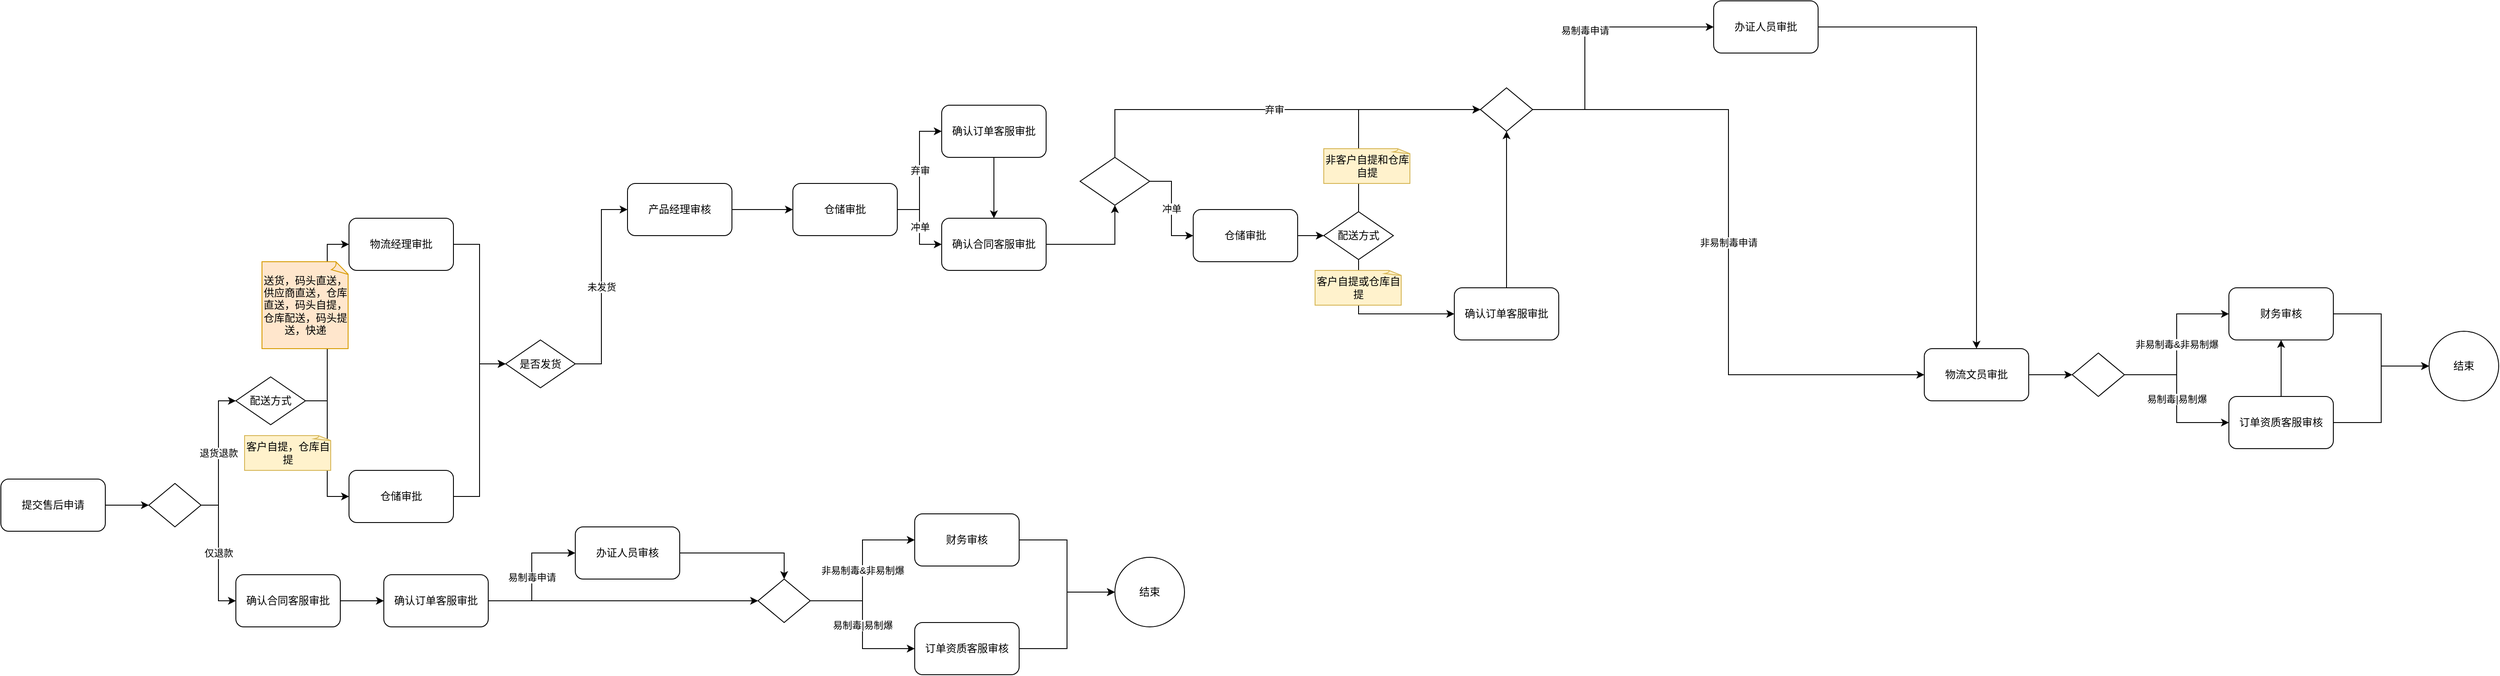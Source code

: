 <mxfile version="24.7.8">
  <diagram name="第 1 页" id="SgjhxsaGB7ZKhZ_KYJdp">
    <mxGraphModel dx="1434" dy="1933" grid="1" gridSize="10" guides="1" tooltips="1" connect="1" arrows="1" fold="1" page="1" pageScale="1" pageWidth="827" pageHeight="1169" math="0" shadow="0">
      <root>
        <mxCell id="0" />
        <mxCell id="1" parent="0" />
        <mxCell id="2tkVJGPMWqVFEjG8bunG-3" value="" style="edgeStyle=orthogonalEdgeStyle;rounded=0;orthogonalLoop=1;jettySize=auto;html=1;" edge="1" parent="1" source="2tkVJGPMWqVFEjG8bunG-1" target="2tkVJGPMWqVFEjG8bunG-2">
          <mxGeometry relative="1" as="geometry" />
        </mxCell>
        <mxCell id="2tkVJGPMWqVFEjG8bunG-1" value="提交售后申请" style="rounded=1;whiteSpace=wrap;html=1;" vertex="1" parent="1">
          <mxGeometry x="40" y="300" width="120" height="60" as="geometry" />
        </mxCell>
        <mxCell id="2tkVJGPMWqVFEjG8bunG-6" value="仅退款" style="edgeStyle=orthogonalEdgeStyle;rounded=0;orthogonalLoop=1;jettySize=auto;html=1;entryX=0;entryY=0.5;entryDx=0;entryDy=0;" edge="1" parent="1" source="2tkVJGPMWqVFEjG8bunG-2" target="2tkVJGPMWqVFEjG8bunG-5">
          <mxGeometry relative="1" as="geometry" />
        </mxCell>
        <mxCell id="2tkVJGPMWqVFEjG8bunG-27" value="退货退款" style="edgeStyle=orthogonalEdgeStyle;rounded=0;orthogonalLoop=1;jettySize=auto;html=1;entryX=0;entryY=0.5;entryDx=0;entryDy=0;" edge="1" parent="1" source="2tkVJGPMWqVFEjG8bunG-2" target="2tkVJGPMWqVFEjG8bunG-24">
          <mxGeometry relative="1" as="geometry" />
        </mxCell>
        <mxCell id="2tkVJGPMWqVFEjG8bunG-2" value="" style="rhombus;whiteSpace=wrap;html=1;" vertex="1" parent="1">
          <mxGeometry x="210" y="305" width="60" height="50" as="geometry" />
        </mxCell>
        <mxCell id="2tkVJGPMWqVFEjG8bunG-10" value="" style="edgeStyle=orthogonalEdgeStyle;rounded=0;orthogonalLoop=1;jettySize=auto;html=1;" edge="1" parent="1" source="2tkVJGPMWqVFEjG8bunG-5" target="2tkVJGPMWqVFEjG8bunG-8">
          <mxGeometry relative="1" as="geometry" />
        </mxCell>
        <mxCell id="2tkVJGPMWqVFEjG8bunG-5" value="确认合同客服审批" style="rounded=1;whiteSpace=wrap;html=1;" vertex="1" parent="1">
          <mxGeometry x="310" y="410" width="120" height="60" as="geometry" />
        </mxCell>
        <mxCell id="2tkVJGPMWqVFEjG8bunG-11" value="易制毒申请" style="edgeStyle=orthogonalEdgeStyle;rounded=0;orthogonalLoop=1;jettySize=auto;html=1;" edge="1" parent="1" source="2tkVJGPMWqVFEjG8bunG-8" target="2tkVJGPMWqVFEjG8bunG-9">
          <mxGeometry relative="1" as="geometry" />
        </mxCell>
        <mxCell id="2tkVJGPMWqVFEjG8bunG-15" style="edgeStyle=orthogonalEdgeStyle;rounded=0;orthogonalLoop=1;jettySize=auto;html=1;entryX=0;entryY=0.5;entryDx=0;entryDy=0;" edge="1" parent="1" source="2tkVJGPMWqVFEjG8bunG-8" target="2tkVJGPMWqVFEjG8bunG-13">
          <mxGeometry relative="1" as="geometry" />
        </mxCell>
        <mxCell id="2tkVJGPMWqVFEjG8bunG-8" value="确认订单客服审批" style="rounded=1;whiteSpace=wrap;html=1;" vertex="1" parent="1">
          <mxGeometry x="480" y="410" width="120" height="60" as="geometry" />
        </mxCell>
        <mxCell id="2tkVJGPMWqVFEjG8bunG-16" style="edgeStyle=orthogonalEdgeStyle;rounded=0;orthogonalLoop=1;jettySize=auto;html=1;entryX=0.5;entryY=0;entryDx=0;entryDy=0;" edge="1" parent="1" source="2tkVJGPMWqVFEjG8bunG-9" target="2tkVJGPMWqVFEjG8bunG-13">
          <mxGeometry relative="1" as="geometry" />
        </mxCell>
        <mxCell id="2tkVJGPMWqVFEjG8bunG-9" value="办证人员审核" style="rounded=1;whiteSpace=wrap;html=1;" vertex="1" parent="1">
          <mxGeometry x="700" y="355" width="120" height="60" as="geometry" />
        </mxCell>
        <mxCell id="2tkVJGPMWqVFEjG8bunG-23" style="edgeStyle=orthogonalEdgeStyle;rounded=0;orthogonalLoop=1;jettySize=auto;html=1;" edge="1" parent="1" source="2tkVJGPMWqVFEjG8bunG-12" target="2tkVJGPMWqVFEjG8bunG-21">
          <mxGeometry relative="1" as="geometry" />
        </mxCell>
        <mxCell id="2tkVJGPMWqVFEjG8bunG-12" value="财务审核" style="rounded=1;whiteSpace=wrap;html=1;" vertex="1" parent="1">
          <mxGeometry x="1090" y="340" width="120" height="60" as="geometry" />
        </mxCell>
        <mxCell id="2tkVJGPMWqVFEjG8bunG-18" value="非易制毒&amp;amp;非易制爆" style="edgeStyle=orthogonalEdgeStyle;rounded=0;orthogonalLoop=1;jettySize=auto;html=1;entryX=0;entryY=0.5;entryDx=0;entryDy=0;" edge="1" parent="1" source="2tkVJGPMWqVFEjG8bunG-13" target="2tkVJGPMWqVFEjG8bunG-12">
          <mxGeometry relative="1" as="geometry" />
        </mxCell>
        <mxCell id="2tkVJGPMWqVFEjG8bunG-19" value="易制毒|易制爆" style="edgeStyle=orthogonalEdgeStyle;rounded=0;orthogonalLoop=1;jettySize=auto;html=1;" edge="1" parent="1" source="2tkVJGPMWqVFEjG8bunG-13" target="2tkVJGPMWqVFEjG8bunG-17">
          <mxGeometry relative="1" as="geometry" />
        </mxCell>
        <mxCell id="2tkVJGPMWqVFEjG8bunG-13" value="" style="rhombus;whiteSpace=wrap;html=1;" vertex="1" parent="1">
          <mxGeometry x="910" y="415" width="60" height="50" as="geometry" />
        </mxCell>
        <mxCell id="2tkVJGPMWqVFEjG8bunG-22" style="edgeStyle=orthogonalEdgeStyle;rounded=0;orthogonalLoop=1;jettySize=auto;html=1;entryX=0;entryY=0.5;entryDx=0;entryDy=0;" edge="1" parent="1" source="2tkVJGPMWqVFEjG8bunG-17" target="2tkVJGPMWqVFEjG8bunG-21">
          <mxGeometry relative="1" as="geometry" />
        </mxCell>
        <mxCell id="2tkVJGPMWqVFEjG8bunG-17" value="订单资质客服审核" style="rounded=1;whiteSpace=wrap;html=1;" vertex="1" parent="1">
          <mxGeometry x="1090" y="465" width="120" height="60" as="geometry" />
        </mxCell>
        <mxCell id="2tkVJGPMWqVFEjG8bunG-21" value="结束" style="ellipse;whiteSpace=wrap;html=1;aspect=fixed;" vertex="1" parent="1">
          <mxGeometry x="1320" y="390" width="80" height="80" as="geometry" />
        </mxCell>
        <mxCell id="2tkVJGPMWqVFEjG8bunG-30" style="edgeStyle=orthogonalEdgeStyle;rounded=0;orthogonalLoop=1;jettySize=auto;html=1;entryX=0;entryY=0.5;entryDx=0;entryDy=0;" edge="1" parent="1" source="2tkVJGPMWqVFEjG8bunG-24" target="2tkVJGPMWqVFEjG8bunG-28">
          <mxGeometry relative="1" as="geometry" />
        </mxCell>
        <mxCell id="2tkVJGPMWqVFEjG8bunG-31" style="edgeStyle=orthogonalEdgeStyle;rounded=0;orthogonalLoop=1;jettySize=auto;html=1;entryX=0;entryY=0.5;entryDx=0;entryDy=0;" edge="1" parent="1" source="2tkVJGPMWqVFEjG8bunG-24" target="2tkVJGPMWqVFEjG8bunG-29">
          <mxGeometry relative="1" as="geometry" />
        </mxCell>
        <mxCell id="2tkVJGPMWqVFEjG8bunG-24" value="配送方式" style="rhombus;whiteSpace=wrap;html=1;" vertex="1" parent="1">
          <mxGeometry x="310" y="182.5" width="80" height="55" as="geometry" />
        </mxCell>
        <mxCell id="2tkVJGPMWqVFEjG8bunG-37" style="edgeStyle=orthogonalEdgeStyle;rounded=0;orthogonalLoop=1;jettySize=auto;html=1;entryX=0;entryY=0.5;entryDx=0;entryDy=0;" edge="1" parent="1" source="2tkVJGPMWqVFEjG8bunG-28" target="2tkVJGPMWqVFEjG8bunG-36">
          <mxGeometry relative="1" as="geometry" />
        </mxCell>
        <mxCell id="2tkVJGPMWqVFEjG8bunG-28" value="物流经理审批" style="rounded=1;whiteSpace=wrap;html=1;" vertex="1" parent="1">
          <mxGeometry x="440" width="120" height="60" as="geometry" />
        </mxCell>
        <mxCell id="2tkVJGPMWqVFEjG8bunG-39" style="edgeStyle=orthogonalEdgeStyle;rounded=0;orthogonalLoop=1;jettySize=auto;html=1;entryX=0;entryY=0.5;entryDx=0;entryDy=0;" edge="1" parent="1" source="2tkVJGPMWqVFEjG8bunG-29" target="2tkVJGPMWqVFEjG8bunG-36">
          <mxGeometry relative="1" as="geometry" />
        </mxCell>
        <mxCell id="2tkVJGPMWqVFEjG8bunG-29" value="仓储审批" style="rounded=1;whiteSpace=wrap;html=1;" vertex="1" parent="1">
          <mxGeometry x="440" y="290" width="120" height="60" as="geometry" />
        </mxCell>
        <mxCell id="2tkVJGPMWqVFEjG8bunG-33" value="送货，码头直送，供应商直送，仓库直送，码头自提，仓库配送，码头提送，快递" style="whiteSpace=wrap;html=1;shape=mxgraph.basic.document;fillColor=#ffe6cc;strokeColor=#d79b00;" vertex="1" parent="1">
          <mxGeometry x="340" y="50" width="100" height="100" as="geometry" />
        </mxCell>
        <mxCell id="2tkVJGPMWqVFEjG8bunG-35" value="客户自提，仓库自提" style="whiteSpace=wrap;html=1;shape=mxgraph.basic.document;fillColor=#fff2cc;strokeColor=#d6b656;" vertex="1" parent="1">
          <mxGeometry x="320" y="250" width="100" height="40" as="geometry" />
        </mxCell>
        <mxCell id="2tkVJGPMWqVFEjG8bunG-43" value="未发货" style="edgeStyle=orthogonalEdgeStyle;rounded=0;orthogonalLoop=1;jettySize=auto;html=1;entryX=0;entryY=0.5;entryDx=0;entryDy=0;" edge="1" parent="1" source="2tkVJGPMWqVFEjG8bunG-36" target="2tkVJGPMWqVFEjG8bunG-40">
          <mxGeometry relative="1" as="geometry" />
        </mxCell>
        <mxCell id="2tkVJGPMWqVFEjG8bunG-36" value="是否发货" style="rhombus;whiteSpace=wrap;html=1;" vertex="1" parent="1">
          <mxGeometry x="620" y="140" width="80" height="55" as="geometry" />
        </mxCell>
        <mxCell id="2tkVJGPMWqVFEjG8bunG-45" value="" style="edgeStyle=orthogonalEdgeStyle;rounded=0;orthogonalLoop=1;jettySize=auto;html=1;" edge="1" parent="1" source="2tkVJGPMWqVFEjG8bunG-40" target="2tkVJGPMWqVFEjG8bunG-41">
          <mxGeometry relative="1" as="geometry" />
        </mxCell>
        <mxCell id="2tkVJGPMWqVFEjG8bunG-40" value="产品经理审核" style="rounded=1;whiteSpace=wrap;html=1;" vertex="1" parent="1">
          <mxGeometry x="760" y="-40" width="120" height="60" as="geometry" />
        </mxCell>
        <mxCell id="2tkVJGPMWqVFEjG8bunG-46" value="弃审" style="edgeStyle=orthogonalEdgeStyle;rounded=0;orthogonalLoop=1;jettySize=auto;html=1;entryX=0;entryY=0.5;entryDx=0;entryDy=0;" edge="1" parent="1" source="2tkVJGPMWqVFEjG8bunG-41" target="2tkVJGPMWqVFEjG8bunG-42">
          <mxGeometry relative="1" as="geometry" />
        </mxCell>
        <mxCell id="2tkVJGPMWqVFEjG8bunG-48" value="冲单" style="edgeStyle=orthogonalEdgeStyle;rounded=0;orthogonalLoop=1;jettySize=auto;html=1;entryX=0;entryY=0.5;entryDx=0;entryDy=0;" edge="1" parent="1" source="2tkVJGPMWqVFEjG8bunG-41" target="2tkVJGPMWqVFEjG8bunG-47">
          <mxGeometry relative="1" as="geometry" />
        </mxCell>
        <mxCell id="2tkVJGPMWqVFEjG8bunG-41" value="仓储审批" style="rounded=1;whiteSpace=wrap;html=1;" vertex="1" parent="1">
          <mxGeometry x="950" y="-40" width="120" height="60" as="geometry" />
        </mxCell>
        <mxCell id="2tkVJGPMWqVFEjG8bunG-49" value="" style="edgeStyle=orthogonalEdgeStyle;rounded=0;orthogonalLoop=1;jettySize=auto;html=1;" edge="1" parent="1" source="2tkVJGPMWqVFEjG8bunG-42" target="2tkVJGPMWqVFEjG8bunG-47">
          <mxGeometry relative="1" as="geometry" />
        </mxCell>
        <mxCell id="2tkVJGPMWqVFEjG8bunG-42" value="确认订单客服审批" style="rounded=1;whiteSpace=wrap;html=1;" vertex="1" parent="1">
          <mxGeometry x="1121" y="-130" width="120" height="60" as="geometry" />
        </mxCell>
        <mxCell id="2tkVJGPMWqVFEjG8bunG-51" style="edgeStyle=orthogonalEdgeStyle;rounded=0;orthogonalLoop=1;jettySize=auto;html=1;entryX=0.5;entryY=1;entryDx=0;entryDy=0;" edge="1" parent="1" source="2tkVJGPMWqVFEjG8bunG-47" target="2tkVJGPMWqVFEjG8bunG-50">
          <mxGeometry relative="1" as="geometry" />
        </mxCell>
        <mxCell id="2tkVJGPMWqVFEjG8bunG-47" value="确认合同客服审批" style="rounded=1;whiteSpace=wrap;html=1;" vertex="1" parent="1">
          <mxGeometry x="1121" width="120" height="60" as="geometry" />
        </mxCell>
        <mxCell id="2tkVJGPMWqVFEjG8bunG-55" value="冲单" style="edgeStyle=orthogonalEdgeStyle;rounded=0;orthogonalLoop=1;jettySize=auto;html=1;entryX=0;entryY=0.5;entryDx=0;entryDy=0;" edge="1" parent="1" source="2tkVJGPMWqVFEjG8bunG-50" target="2tkVJGPMWqVFEjG8bunG-53">
          <mxGeometry relative="1" as="geometry" />
        </mxCell>
        <mxCell id="2tkVJGPMWqVFEjG8bunG-58" value="弃审" style="edgeStyle=orthogonalEdgeStyle;rounded=0;orthogonalLoop=1;jettySize=auto;html=1;entryX=0;entryY=0.5;entryDx=0;entryDy=0;" edge="1" parent="1" source="2tkVJGPMWqVFEjG8bunG-50" target="2tkVJGPMWqVFEjG8bunG-56">
          <mxGeometry relative="1" as="geometry">
            <Array as="points">
              <mxPoint x="1320" y="-125" />
            </Array>
          </mxGeometry>
        </mxCell>
        <mxCell id="2tkVJGPMWqVFEjG8bunG-50" value="" style="rhombus;whiteSpace=wrap;html=1;" vertex="1" parent="1">
          <mxGeometry x="1280" y="-70" width="80" height="55" as="geometry" />
        </mxCell>
        <mxCell id="2tkVJGPMWqVFEjG8bunG-72" style="edgeStyle=orthogonalEdgeStyle;rounded=0;orthogonalLoop=1;jettySize=auto;html=1;entryX=0.5;entryY=0;entryDx=0;entryDy=0;" edge="1" parent="1" source="2tkVJGPMWqVFEjG8bunG-52" target="2tkVJGPMWqVFEjG8bunG-71">
          <mxGeometry relative="1" as="geometry" />
        </mxCell>
        <mxCell id="2tkVJGPMWqVFEjG8bunG-52" value="办证人员审批" style="rounded=1;whiteSpace=wrap;html=1;" vertex="1" parent="1">
          <mxGeometry x="2008" y="-250" width="120" height="60" as="geometry" />
        </mxCell>
        <mxCell id="2tkVJGPMWqVFEjG8bunG-61" value="" style="edgeStyle=orthogonalEdgeStyle;rounded=0;orthogonalLoop=1;jettySize=auto;html=1;" edge="1" parent="1" source="2tkVJGPMWqVFEjG8bunG-53" target="2tkVJGPMWqVFEjG8bunG-60">
          <mxGeometry relative="1" as="geometry" />
        </mxCell>
        <mxCell id="2tkVJGPMWqVFEjG8bunG-53" value="仓储审批" style="rounded=1;whiteSpace=wrap;html=1;" vertex="1" parent="1">
          <mxGeometry x="1410" y="-10" width="120" height="60" as="geometry" />
        </mxCell>
        <mxCell id="2tkVJGPMWqVFEjG8bunG-59" value="易制毒申请" style="edgeStyle=orthogonalEdgeStyle;rounded=0;orthogonalLoop=1;jettySize=auto;html=1;" edge="1" parent="1" source="2tkVJGPMWqVFEjG8bunG-56" target="2tkVJGPMWqVFEjG8bunG-52">
          <mxGeometry relative="1" as="geometry">
            <Array as="points">
              <mxPoint x="1860" y="-125" />
              <mxPoint x="1860" y="-220" />
            </Array>
          </mxGeometry>
        </mxCell>
        <mxCell id="2tkVJGPMWqVFEjG8bunG-73" value="非易制毒申请" style="edgeStyle=orthogonalEdgeStyle;rounded=0;orthogonalLoop=1;jettySize=auto;html=1;entryX=0;entryY=0.5;entryDx=0;entryDy=0;" edge="1" parent="1" source="2tkVJGPMWqVFEjG8bunG-56" target="2tkVJGPMWqVFEjG8bunG-71">
          <mxGeometry relative="1" as="geometry" />
        </mxCell>
        <mxCell id="2tkVJGPMWqVFEjG8bunG-56" value="" style="rhombus;whiteSpace=wrap;html=1;" vertex="1" parent="1">
          <mxGeometry x="1740" y="-150" width="60" height="50" as="geometry" />
        </mxCell>
        <mxCell id="2tkVJGPMWqVFEjG8bunG-66" style="edgeStyle=orthogonalEdgeStyle;rounded=0;orthogonalLoop=1;jettySize=auto;html=1;entryX=0;entryY=0.5;entryDx=0;entryDy=0;" edge="1" parent="1" source="2tkVJGPMWqVFEjG8bunG-60" target="2tkVJGPMWqVFEjG8bunG-56">
          <mxGeometry relative="1" as="geometry">
            <Array as="points">
              <mxPoint x="1600" y="-125" />
            </Array>
          </mxGeometry>
        </mxCell>
        <mxCell id="2tkVJGPMWqVFEjG8bunG-69" style="edgeStyle=orthogonalEdgeStyle;rounded=0;orthogonalLoop=1;jettySize=auto;html=1;entryX=0;entryY=0.5;entryDx=0;entryDy=0;exitX=0.5;exitY=1;exitDx=0;exitDy=0;" edge="1" parent="1" source="2tkVJGPMWqVFEjG8bunG-60" target="2tkVJGPMWqVFEjG8bunG-63">
          <mxGeometry relative="1" as="geometry" />
        </mxCell>
        <mxCell id="2tkVJGPMWqVFEjG8bunG-60" value="配送方式" style="rhombus;whiteSpace=wrap;html=1;" vertex="1" parent="1">
          <mxGeometry x="1560" y="-7.5" width="80" height="55" as="geometry" />
        </mxCell>
        <mxCell id="2tkVJGPMWqVFEjG8bunG-62" value="非客户自提和仓库自提" style="whiteSpace=wrap;html=1;shape=mxgraph.basic.document;fillColor=#fff2cc;strokeColor=#d6b656;" vertex="1" parent="1">
          <mxGeometry x="1560" y="-80" width="100" height="40" as="geometry" />
        </mxCell>
        <mxCell id="2tkVJGPMWqVFEjG8bunG-70" style="edgeStyle=orthogonalEdgeStyle;rounded=0;orthogonalLoop=1;jettySize=auto;html=1;entryX=0.5;entryY=1;entryDx=0;entryDy=0;" edge="1" parent="1" source="2tkVJGPMWqVFEjG8bunG-63" target="2tkVJGPMWqVFEjG8bunG-56">
          <mxGeometry relative="1" as="geometry" />
        </mxCell>
        <mxCell id="2tkVJGPMWqVFEjG8bunG-63" value="确认订单客服审批" style="rounded=1;whiteSpace=wrap;html=1;" vertex="1" parent="1">
          <mxGeometry x="1710" y="80" width="120" height="60" as="geometry" />
        </mxCell>
        <mxCell id="2tkVJGPMWqVFEjG8bunG-67" value="客户自提或仓库自提" style="whiteSpace=wrap;html=1;shape=mxgraph.basic.document;fillColor=#fff2cc;strokeColor=#d6b656;" vertex="1" parent="1">
          <mxGeometry x="1550" y="60" width="100" height="40" as="geometry" />
        </mxCell>
        <mxCell id="2tkVJGPMWqVFEjG8bunG-91" style="edgeStyle=orthogonalEdgeStyle;rounded=0;orthogonalLoop=1;jettySize=auto;html=1;entryX=0;entryY=0.5;entryDx=0;entryDy=0;" edge="1" parent="1" source="2tkVJGPMWqVFEjG8bunG-71" target="2tkVJGPMWqVFEjG8bunG-85">
          <mxGeometry relative="1" as="geometry" />
        </mxCell>
        <mxCell id="2tkVJGPMWqVFEjG8bunG-71" value="物流文员审批" style="rounded=1;whiteSpace=wrap;html=1;" vertex="1" parent="1">
          <mxGeometry x="2250" y="150" width="120" height="60" as="geometry" />
        </mxCell>
        <mxCell id="2tkVJGPMWqVFEjG8bunG-81" style="edgeStyle=orthogonalEdgeStyle;rounded=0;orthogonalLoop=1;jettySize=auto;html=1;" edge="1" parent="1" source="2tkVJGPMWqVFEjG8bunG-82" target="2tkVJGPMWqVFEjG8bunG-88">
          <mxGeometry relative="1" as="geometry" />
        </mxCell>
        <mxCell id="2tkVJGPMWqVFEjG8bunG-82" value="财务审核" style="rounded=1;whiteSpace=wrap;html=1;" vertex="1" parent="1">
          <mxGeometry x="2600" y="80" width="120" height="60" as="geometry" />
        </mxCell>
        <mxCell id="2tkVJGPMWqVFEjG8bunG-83" value="非易制毒&amp;amp;非易制爆" style="edgeStyle=orthogonalEdgeStyle;rounded=0;orthogonalLoop=1;jettySize=auto;html=1;entryX=0;entryY=0.5;entryDx=0;entryDy=0;" edge="1" parent="1" source="2tkVJGPMWqVFEjG8bunG-85" target="2tkVJGPMWqVFEjG8bunG-82">
          <mxGeometry relative="1" as="geometry" />
        </mxCell>
        <mxCell id="2tkVJGPMWqVFEjG8bunG-84" value="易制毒|易制爆" style="edgeStyle=orthogonalEdgeStyle;rounded=0;orthogonalLoop=1;jettySize=auto;html=1;" edge="1" parent="1" source="2tkVJGPMWqVFEjG8bunG-85" target="2tkVJGPMWqVFEjG8bunG-87">
          <mxGeometry relative="1" as="geometry" />
        </mxCell>
        <mxCell id="2tkVJGPMWqVFEjG8bunG-85" value="" style="rhombus;whiteSpace=wrap;html=1;" vertex="1" parent="1">
          <mxGeometry x="2420" y="155" width="60" height="50" as="geometry" />
        </mxCell>
        <mxCell id="2tkVJGPMWqVFEjG8bunG-86" style="edgeStyle=orthogonalEdgeStyle;rounded=0;orthogonalLoop=1;jettySize=auto;html=1;entryX=0;entryY=0.5;entryDx=0;entryDy=0;" edge="1" parent="1" source="2tkVJGPMWqVFEjG8bunG-87" target="2tkVJGPMWqVFEjG8bunG-88">
          <mxGeometry relative="1" as="geometry" />
        </mxCell>
        <mxCell id="2tkVJGPMWqVFEjG8bunG-90" value="" style="edgeStyle=orthogonalEdgeStyle;rounded=0;orthogonalLoop=1;jettySize=auto;html=1;" edge="1" parent="1" source="2tkVJGPMWqVFEjG8bunG-87" target="2tkVJGPMWqVFEjG8bunG-82">
          <mxGeometry relative="1" as="geometry" />
        </mxCell>
        <mxCell id="2tkVJGPMWqVFEjG8bunG-87" value="订单资质客服审核" style="rounded=1;whiteSpace=wrap;html=1;" vertex="1" parent="1">
          <mxGeometry x="2600" y="205" width="120" height="60" as="geometry" />
        </mxCell>
        <mxCell id="2tkVJGPMWqVFEjG8bunG-88" value="结束" style="ellipse;whiteSpace=wrap;html=1;aspect=fixed;" vertex="1" parent="1">
          <mxGeometry x="2830" y="130" width="80" height="80" as="geometry" />
        </mxCell>
      </root>
    </mxGraphModel>
  </diagram>
</mxfile>
